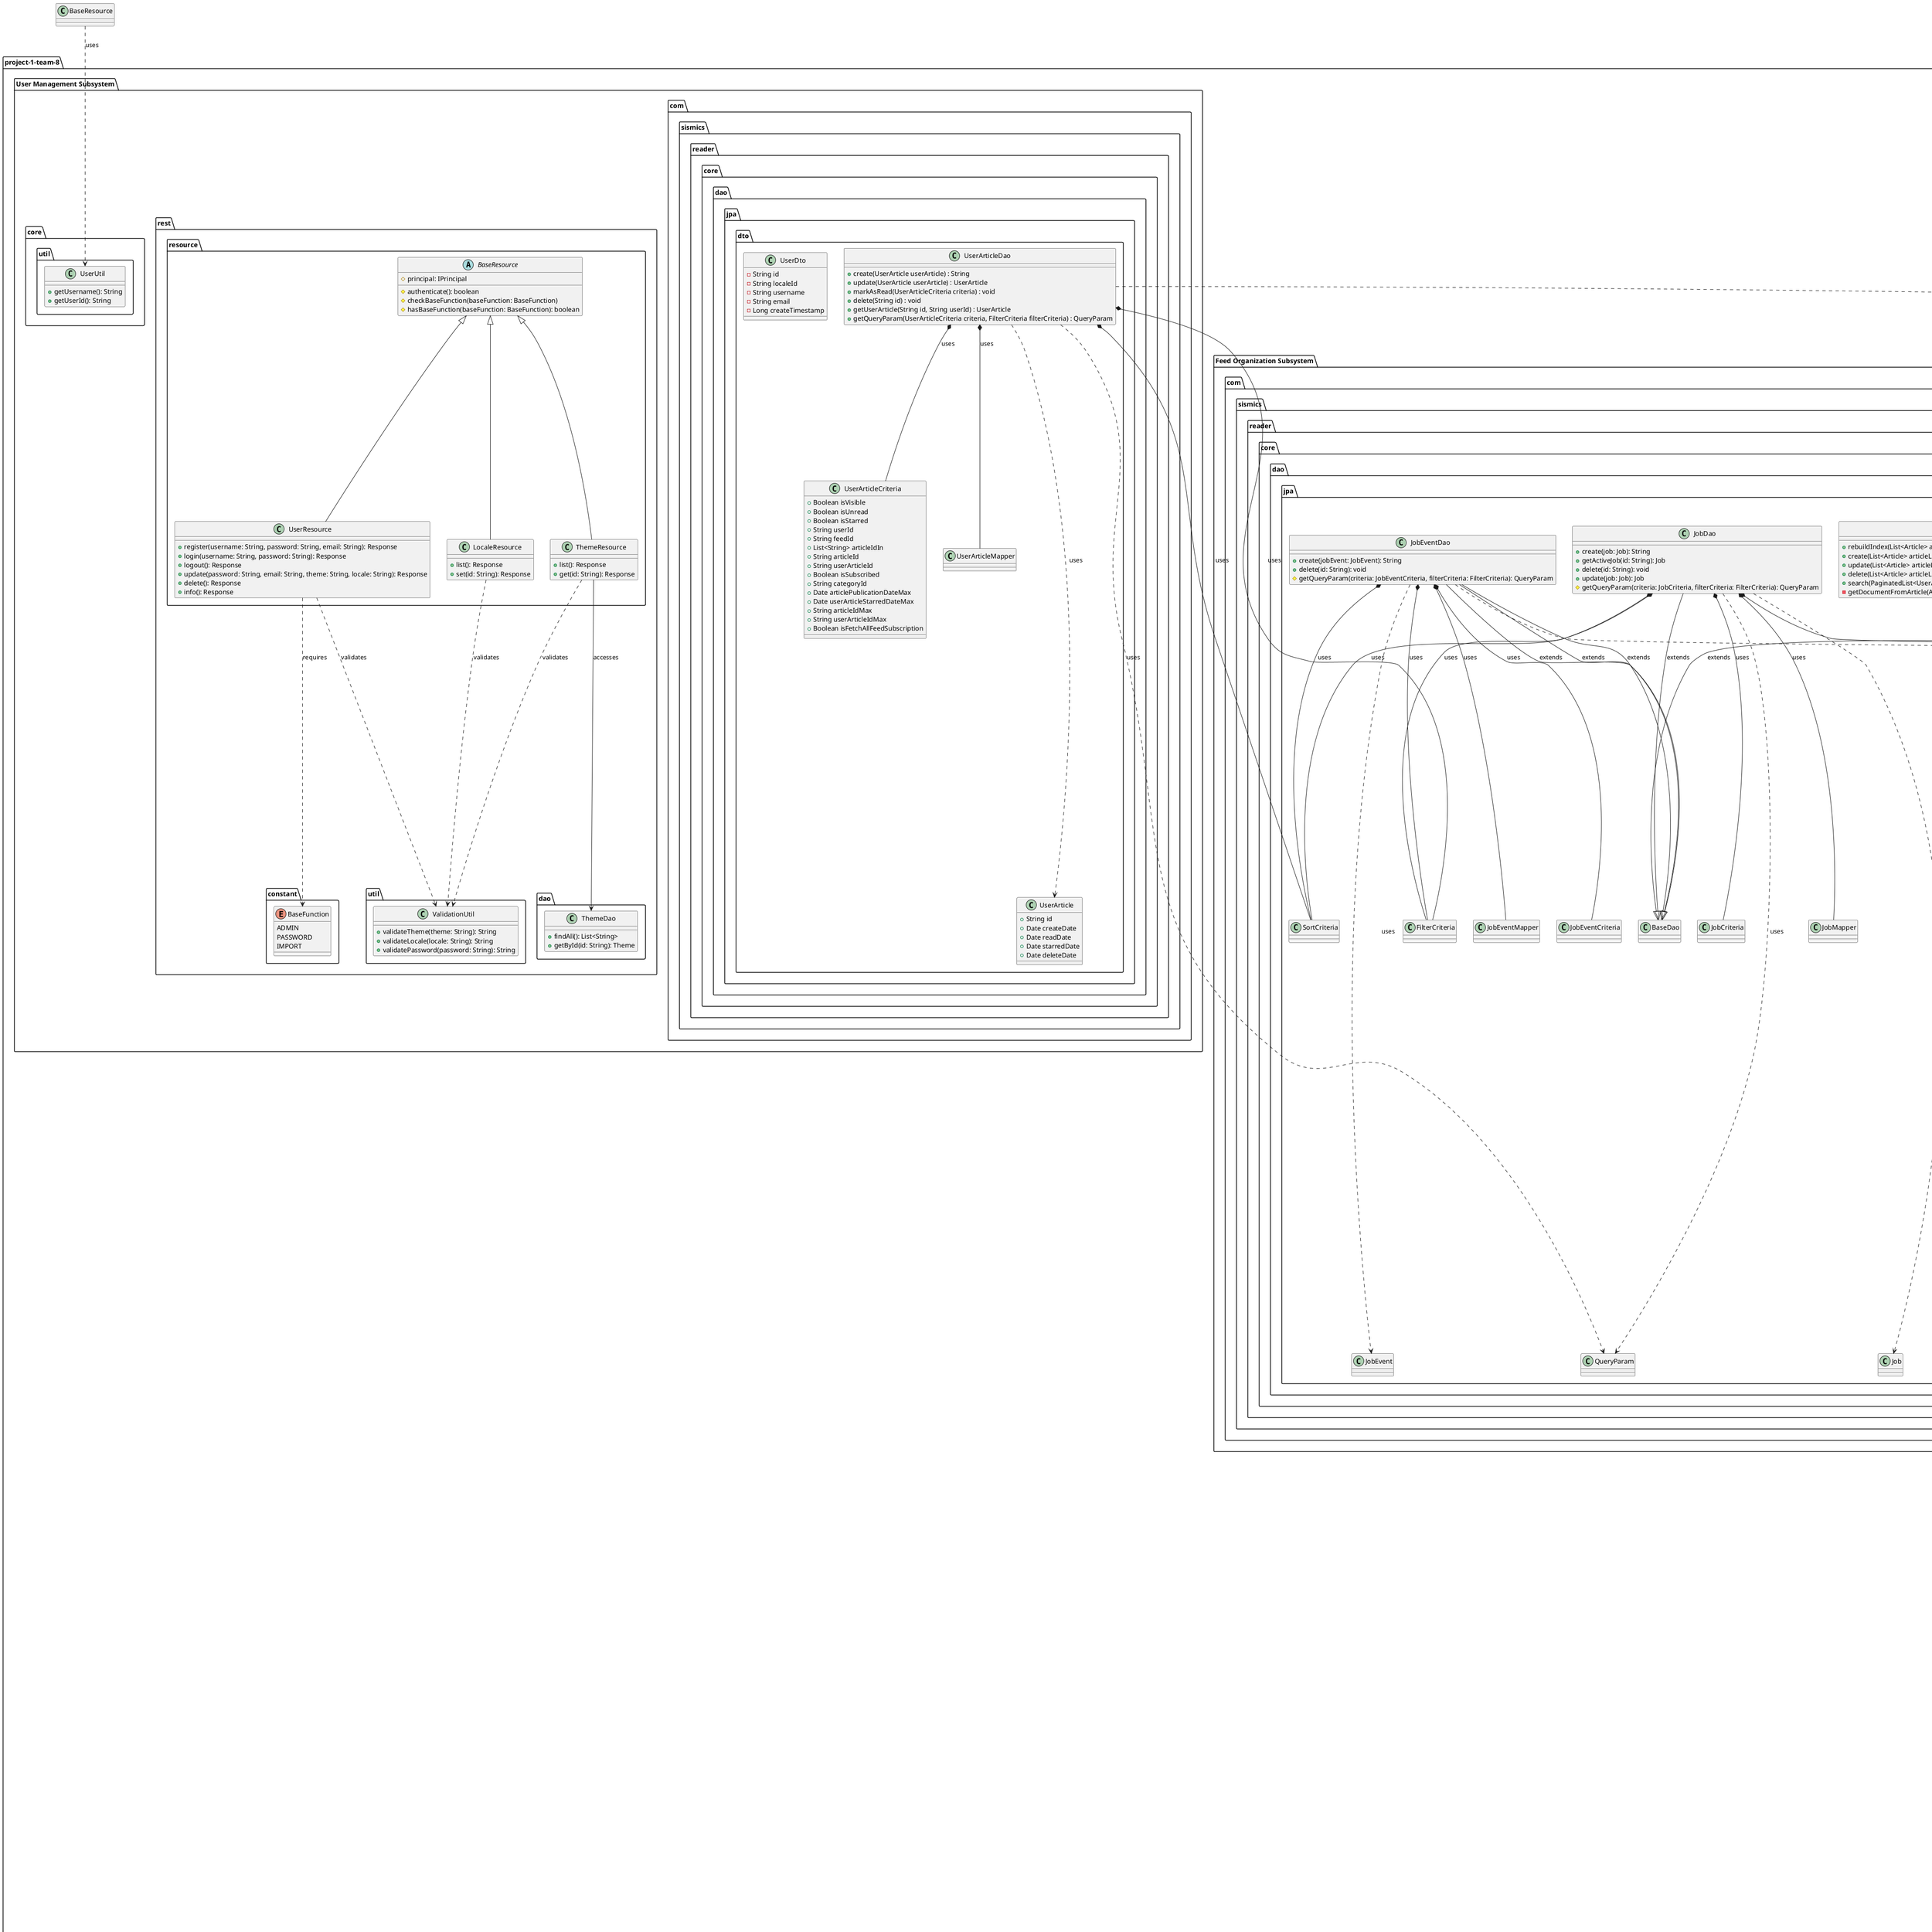 @startuml classdiagram

package "project-1-team-8" {
    package "Subscription and Content Subsystem" {
    package "com.sismics.reader.core.dao.jpa.dto"{
    class FeedDto {
    - String id
    - String rssUrl

    ' + String getId()
    ' + void setId(String id)
    ' + String getRssUrl()
    ' + void setRssUrl(String rssUrl)
    }
    class FeedSubscriptionDto {
    - id : String
    - feedSubscriptionTitle : String
    - feedTitle : String
    - userId : String
    - feedId : String
    - feedRssUrl : String
    - feedUrl : String
    - feedDescription : String
    - unreadUserArticleCount : int
    - synchronizationFailCount : int
    - createDate : Date
    - categoryId : String
    - categoryParentId : String
    - categoryName : String
    - categoryFolded : boolean

    ' + getId() : String
    ' + setId(String id) : void
    ' + getFeedSubscriptionTitle() : String 
    ' + setFeedSubscriptionTitle(String feedSubscriptionTitle) : void 
    ' + getFeedTitle() : String 
    ' + setFeedTitle(String feedTitle) : void 
    ' + getUserId() : String
    ' + setUserId(String userId) : void 
    ' + getFeedId() : String
    ' + setFeedId(String feedId) : void
    ' + getFeedRssUrl() : String
    ' + setFeedRssUrl(String feedRssUrl) : void
    ' + getFeedUrl() : String 
    ' + setFeedUrl(String feedUrl) : void 
    ' + getFeedDescription() : String 
    ' + setFeedDescription(String feedDescription) : void 
    ' + getUnreadUserArticleCount() : int
    ' + setUnreadUserArticleCount(Integer unreadUserArticleCount) : void
    ' + getSynchronizationFailCount() : int
    ' + setSynchronizationFailCount(Integer synchronizationFailCount) : void
    ' + getCreateDate() : Date
    ' + setCreateDate(Date createDate) : void
    ' + getCategoryId() : String
    ' + setCategoryId(String categoryId) : void
    ' + getCategoryParentId() : String
    ' + setCategoryParentId(String categoryParentId) : void
    ' + getCategoryName() : String
    ' + setCategoryName(String categoryName) : void
    ' + isCategoryFolded() : boolean
    ' + setCategoryFolded(boolean categoryFolded) : void
}
class JobDto {
    - String id
    - String name
    - String userId
    - Long createTimestamp
    - Long startTimestamp
    - Long endTimestamp

    ' + String getId()
    ' + void setId(String id)
    ' + String getName()
    ' + void setName(String name)
    ' + String getUserId()
    ' + void setUserId(String userId)
    ' + Long getCreateTimestamp()
    ' + void setCreateTimestamp(Long createTimestamp)
    ' + Long getStartTimestamp()
    ' + void setStartTimestamp(Long startTimestamp)
    ' + Long getEndTimestamp()
    ' + void setEndTimestamp(Long endTimestamp)
}
class JobEventDto {
    - id : String
    - name : String
    - value : String

    ' + getId(): String
    ' + setId(String id): void
    ' + getName(): String
    ' + setName(String name): void
    ' + getValue(): String
    ' + setValue(String value): void
}

class UserArticleDto {
    - id : String
    - readTimestamp : Long
    - starTimestamp : Long
    - feedTitle : String
    - feedSubscriptionId : String
    - feedSubscriptionTitle : String
    - articleId : String
    - articleUrl : String
    - articleGuid : String
    - articleTitle : String
    - articleCreator : String
    - articleDescription : String
    - articleCommentUrl : String
    - articleCommentCount : Integer
    - articleEnclosureUrl : String
    - articleEnclosureLength : Integer
    - articleEnclosureType : String
    - articlePublicationTimestamp : Long

    ' + getId(): String
    ' + setId(String id): void
    ' + getReadTimestamp(): Long
    ' + setReadTimestamp(Long readTimestamp): void
    ' + getStarTimestamp(): Long
    ' + setStarTimestamp(Long starTimestamp): void
    ' + getFeedTitle(): String
    ' + setFeedTitle(String feedTitle): void
    ' + getFeedSubscriptionId(): String
    ' + setFeedSubscriptionId(String feedSubscriptionId): void
    ' + getFeedSubscriptionTitle(): String
    ' + setFeedSubscriptionTitle(String feedSubscriptionTitle): void
    ' + getArticleId(): String
    ' + setArticleId(String articleId): void
    ' + getArticleUrl(): String
    ' + setArticleUrl(String articleUrl): void
    ' + getArticleGuid(): String
    ' + setArticleGuid(String articleGuid): void
    ' + getArticleTitle(): String
    ' + setArticleTitle(String articleTitle): void
    ' + getArticleCreator(): String
    ' + setArticleCreator(String articleCreator): void
    ' + getArticleDescription(): String
    ' + setArticleDescription(String articleDescription): void
    ' + getArticleCommentUrl(): String
    ' + setArticleCommentUrl(String articleCommentUrl): void
    ' + getArticleCommentCount(): Integer
    ' + setArticleCommentCount(Integer articleCommentCount): void
    ' + getArticleEnclosureUrl(): String
    ' + setArticleEnclosureUrl(String articleEnclosureUrl): void
    ' + getArticleEnclosureLength(): Integer
    ' + setArticleEnclosureLength(Integer articleEnclosureLength): void
    ' + getArticleEnclosureType(): String
    ' + setArticleEnclosureType(String articleEnclosureType): void
    ' + getArticlePublicationTimestamp(): Long
    ' + setArticlePublicationTimestamp(Long articlePublicationTimestamp): void
    }
    class ArticleDto {
    - id : String
    - url : String
    - guid : String
    - title : String
    - creator : String
    - description : String
    - commentUrl : String
    - commentCount : int
    - enclosureUrl : String
    - nclosureCount : int
    - enclosureType : String
    - publicationDate : Date
    - createDate : Date
    - feedId : String
    ' + getId() : String
    ' + etId(String id) : void
    ' + getUrl() : String
    ' + setUrl(String url) : void
    ' + getGuid() : String
    ' + setGuid(String guid) : void
    ' + getTitle() : String
    ' + setTitle(String title) : void
    ' + getCreator() : String
    ' + setCreator(String creator) : void
    ' + getDescription() : String
    ' + setDescription(String description) : void
    ' + getCommentUrl() : String
    ' + setCommentUrl(String commentUrl) : void
    ' + getCommentCount() : int
    ' + setCommentCount(Integer commentCount) : void
    ' + getEnclosureUrl() : String
    ' + setEnclosureUrl(String enclosureUrl) : void
    ' + getEnclosureCount() : int
    ' + setEnclosureCount(Integer enclosureCount) : void
    ' + setEnclosureType(String enclosureType) : void
    ' + getPublicationDate() : Date
    ' + setPublicationDate(Date publicationDate) : void
    ' + getCreateDate() : Date
    ' + setCreateDate(Date createDate) : void
    ' + getFeedId() : String
    ' + setFeedId(String feedId) : void
    }
    }
    package com.sismics.reader.core.dao.file.json {
    class Feed {
        - String url
        - String baseUri
        - String language
        + setUrl(String url): void
        + setBaseUri(String baseUri): void
        + setLanguage(String language): void
        + void setRssUrl(String rssUrl)
        + void setTitle(String title)
        + void setUrl(String url)
    }
    package com.sismics.reader.core.dao.file.opml {
    class Outline {
        + void setText(String text)
        + void setTitle(String title)
        + void setXmlUrl(String xmlUrl)
        + void setHtmlUrl(String htmlUrl)
        + void setType(String type)
        + List<Outline> getOutlineList()
    }
    class OpmlFlattener {
        + {static} flatten(List<Outline> outlineList) : Map<String, List<Outline>> 
        - {static} flatten(List<Outline> outlineTree, Map<String, List<Outline>> outlineMap, String prefix) : void
        - {static} getPrefix(Outline outline, String prefix) : String
    }
    ' class outline is not shown in diagram as it has only getter and setter methods which are required for the 
    ' implementation 
    class OpmlReader extends DefaultHandler {
        - content : String 
        - rootOutline : Outline
        - currentOutline : Outline 
        ' - Element { UNKNOWN, OPML, BODY, OUTLINE } : enum 
        - currentElement : Element
        - elementStack : Stack<Element>
        - outlineStack : Stack<Outline> 
        + OpmlReader() : void 
        + read(InputStream is) : void
        + getOutlineList() : List<Outline>
        + startElement(String uri, String localName, String qName, Attributes attributes) : void
        + endElement(String uri, String localName, String qName) : void
        + characters(char[] ch, int start, int length) : void
        - pushElement(Element newElement) : void
        - popElement() : void
    }
    class Outline {
        - text : String 
        - title : String
        - type : String
        - xmlUrl : String
        - htmlUrl : String
        - outlineList : List<Outline>
        + Outline() : void
        + getText() : String
        + setText(String text) : void
        + getTitle() : String
        + setTitle(String title) : void
        + getType() : String
        + setType(String type) : void
        + getXmlUrl() : String
        + setXmlUrl(String xmlUrl) : void
        + getHtmlUrl() : String
        + setHtmlUrl(String htmlUrl) : void
        + getOutlineList() : List<Outline>
        }
    }
    interface StarredArticleImportedListener {
        + onStarredArticleImported(StarredArticleImportedEvent event) : void
    }
        class StarredReader {
        ' - {static}  log : Logger for implementation not needed for the subsysytem
        - StarredArticleImportedListener : starredArticleImportedListener
        + read(InputStream is) : void
        + setStarredArticleListener(StarredArticleImportedListener starredArticleListener) : void
    }
    StarredReader ...> Feed : feed
    StarredReader ...> Article : article
    StarredReader <-- "1" StarredArticleImportedListener : listens to
    StarredArticleImportedEvent ...> Feed : uses
    StarredArticleImportedEvent ...> Article : uses
    class StarredArticleImportedEvent {
        - Feed: feed
        - Article: article
        + getFeed() : Feed
        + setFeed(Feed feed) : void
        + getArticle() : Article
        + setArticle(Article article) : void
        }
    class Article {
        - String guid
        - String url
        - String title
        - String description
        - String enclosureUrl
        - Integer enclosureLength
        - String enclosureType
        + setGuid(String guid): void
        + setEnclosureUrl(String enclosureUrl): void
        + setEnclosureLength(Integer enclosureLength): void
        + setEnclosureType(String enclosureType): void
        + String getGuid()
        + void setGuid(String guid)
        + String getUrl()
        + String getTitle()
        + String getDescription()
        + void setTitle(String title)
        + void setPublicationDate(Date publicationDate)
        + void setUrl(String url)
        + void setDescription(String description)
    }
    }
        package "core.service" {
            class FeedService {
                + synchronizeAllFeeds(): void
                + synchronize(url: String): Feed
                + startUp(): void
                + shutDown(): void
                + runOneIteration(): void
                - parseFeedOrPage(url: String): RssReader
                - completeArticleList(articleList: List): void
                # scheduler(): Scheduler
            }
        }
        package com.sismics.reader.core.dao.file.rss {
    class AtomArticleCommentUrlGuesserStrategy {
        + guess(List<AtomLink> atomLinkList) : String
    }
    class AtomLink {
        - rel : String
        - type : String
        - href : String

        + AtomLink(String rel, String type, String href)
        + getRel() : String
        + setRel(String rel) : void
        + getHref() : String
        + setHref(String href) : void
        + getType() : String
        + setType(String type) : void
    }
    class AtomArticleUrlGuesserStrategy {
        + guess(List<AtomLink> atomLinkList) : String
    }
    AtomUrlGuesserStrategy ...> "uses" AtomLink
    AtomArticleUrlGuesserStrategy ...> "uses" AtomLink
    ' Atomlink class is not shown in diagram as it has only getter and setter methods which are required essentially user defined data types.
    class AtomUrlGuesserStrategy {
        + guessSiteUrl(List<AtomLink> atomLinkList) : String
        + guessFeedUrl(List<AtomLink> atomLinkList) : String
    }
    class GuidFixer {
        + {static} fixGuid(Article article) : void
    }
    GuidFixer ...> Article : uses
    class RssReader extends DefaultHandler{
    ' - {static} log : Logger
    - {static} DF_RSS : DateTimeFormatter
    - {static} DF_ATOM : DateTimeFormatter
    - {static} DF_DC : DateTimeFormatter
    - content : String
    - feed : Feed
    - article : Article
    - articleList : List<Article>
    - atomLinkList : List<AtomLink>
    - atomArticleLinkList : List<AtomLink>
    - fatalErrorCount : int
    - {static}  URI_XML : String
    - {static}  URI_ATOM :  String
    - {static}  URI_RDF : String
    - {static}  URI_SLASH : String
    - {static}  URI_DC : String
    - {static}  URI_CONTENT : String
    - {static}  URI_THREAD : String
    - feedType : FeedType
    - currentElement : Element
    - elementStack : Stack<Element>
    - {static} FATAL_ERROR_MAX : int
    ' - enum FeedType { RSS, ATOM, RDF }
    ' - enum Element {
    '     UNKNOWN, RSS, RSS_CHANNEL, RSS_TITLE, RSS_LINK,
    '     RSS_DESCRIPTION, RSS_LANGUAGE, ITEM, ITEM_TITLE,
    '     ITEM_GUID, ITEM_LINK, ITEM_COMMENTS, ITEM_SLASH_COMMENTS,
    '     ITEM_DESCRIPTION, ITEM_DC_CREATOR, ITEM_DC_DATE,
    '     ITEM_PUB_DATE, ITEM_CONTENT_ENCODED, ITEM_ENCLOSURE,
    '     FEED, ATOM_TITLE, ATOM_SUBTITLE, ATOM_LINK,
    '     ATOM_ID, ATOM_UPDATED, ENTRY, ENTRY_TITLE,
    '     ENTRY_LINK, ENTRY_UPDATED, ENTRY_ID, ENTRY_SUMMARY,
    '     ENTRY_CONTENT, ENTRY_AUTHOR, AUTHOR_NAME, RDF
    ' }
    'override methods
    + readRssFeed(InputStream is): void
    + startElement(String uri, String localName, String qName, Attributes attributes): void
    + endElement(String uri, String localName, String qName): void
    - pushElement(Element newElement): void
    - popElement(): void
    - validateFeed(): void
    - fixGuid(): void
    + characters(char[] ch, int start, int length): void
    + fatalError(SAXParseException e): Exception
    'should I include this?
    }
    RssReader ...> Feed : uses
    RssReader ...> Article : uses
    class XmlReader {
    - {static} HEADER_SIZE : int
    - internalInputStreamReader : InputStreamReader
    + XmlReader(InputStream in, String defaultEnc) <<not constructor>>
    + close(): void
    + read(char[] cbuf, int off, int len): int
    }
    ' removed articledto as it has only getter and setter methods 
    ' and feeddto as it has only getter and setter methods   
    ' removed jobdto as it has only getter and setter methods
    ' removed jobeventdto as it has only getter and setter methods
    ' removed UserArticleDto as it has only getter and setter methods
    ' removed UserDto as it has only getter and setter methods
    class ReaderStandardAnalyzer {
    + {static} int DEFAULT_MAX_TOKEN_LENGTH = 255
    - int maxTokenLength
    + {static} CharArraySet STOP_WORDS_SET

    + ReaderStandardAnalyzer(Version matchVersion, CharArraySet stopWords)
    + ReaderStandardAnalyzer(Version matchVersion)
    + ReaderStandardAnalyzer(Version matchVersion, Reader stopwords) throws IOException
    + setMaxTokenLength(int length): void
    + getMaxTokenLength(): int
    + createComponents(String fieldName, Reader reader): TokenStreamComponents
    + initReader(String fieldName, Reader reader): Reader
    }

}
        package "rest.resource" {
            class SubscriptionResource extends BaseResource {
                + list(unread: boolean): Response
                + get(id: String, unread: boolean, limit: Integer, afterArticle: String): Response
                + add(url: String, title: String): Response
                + update(id: String, title: String, categoryId: String, order: Integer): Response
                + delete(id: String): Response
                + importFile(fileBodyPart: FormDataBodyPart): Response
                + export(): Response
                + favicon(id: String): Response
            }

            class ArticleResource extends BaseResource {
                + read(id: String): Response
                + readMultiple(idList: List<String>): Response
                + unread(id: String): Response
                + unreadMultiple(idList: List<String>): Response
            }

            class AllResource extends BaseResource {
                + get(unread: boolean, limit: Integer, afterArticle: String): Response
                + read(): Response
            }
        }

        package "rest.assembler" {
            class ArticleAssembler {
                + asJson(article: UserArticleDto): JSONObject
            }
        }
    }

    package "Feed Organization Subsystem" {
        package "core.service" {
            class IndexingService {
                - directory: Directory
                - directoryReader: DirectoryReader
                - luceneStorageConfig: String
                + startUp(): void
                + shutDown(): void
                + searchArticles(userId: String, searchQuery: String, offset: Integer, limit: Integer): PaginatedList<UserArticleDto>
                + rebuildIndex(): void
                + getDirectory(): Directory
                + getDirectoryReader(): DirectoryReader
            }
        }
    package com.sismics.reader.core.dao.jpa {
        class UserDao {
        #getQueryParam(UserCriteria criteria, FilterCriteria filterCriteria) : QueryParam 
        +authenticate(String username, String password) : String
        +create(User user) : User
        +update(User user) : User 
        +updatePassword(User user) : User 
        +getById(String id) : User
        +getActiveByUsername(String username) : User
        +getActiveByPasswordResetKey(String passwordResetKey) : User
        +delete(String username) : void
        #hashPassword(String password) : String
    }
    UserDao --|> BaseDao : extends
    UserDao *-- Constants : uses
    UserDao *-- UserCriteria : uses
    UserDao ...> User : uses
    UserDao ...> UserDto : uses
    UserDao *-- UserMapper : uses
    class JobDao {
        + create(job: Job): String
        + getActiveJob(id: String): Job
        + delete(id: String): void
        + update(job: Job): Job
        # getQueryParam(criteria: JobCriteria, filterCriteria: FilterCriteria): QueryParam
    }

    JobDao --|> BaseDao : extends
    JobDao *-- JobDto : uses
    JobDao *-- JobCriteria : uses
    JobDao *-- JobMapper : uses
    JobDao ...> Job : uses
    JobDao *-- SortCriteria : uses
    JobDao *-- FilterCriteria : uses
    JobDao ...> QueryParam : uses
    class JobEventDao {
        + create(jobEvent: JobEvent): String
        + delete(id: String): void
        # getQueryParam(criteria: JobEventCriteria, filterCriteria: FilterCriteria): QueryParam
    }
    JobEventDao --|> BaseDao : extends
    JobEventDao *-- JobEventCriteria : uses
    JobEventDao ...> JobEvent : uses
    JobEventDao ...> JobEventDto : uses
    JobEventDao --|> BaseDao : extends
    JobEventDao *-- JobEventMapper : uses
    JobEventDao *-- SortCriteria : uses
    JobEventDao *-- FilterCriteria : uses
    class RoleBaseFunctionDao {
        +findByRoleId(String roleId) : List<String> 
    }
    class ArticleDao {
    + rebuildIndex(List<Article> articleList): void
    + create(List<Article> articleList): void
    + update(List<Article> articleList): void
    + delete(List<Article> articleList): void
    + search(PaginatedList<UserArticleDto> paginatedList, String searchQuery): Map<String, Article>
    - getDocumentFromArticle(Article article): Document
}
    class FeedSynchronizationDao {
        + create(feedSynchronization: FeedSynchronization): String
        + deleteOldFeedSynchronization(feedId: String, minutes: int): void
        + findByFeedId(feedId: String): List<FeedSynchronization>
    }
    FeedSynchronizationDao ...> FeedSynchronisation : uses
    class LocaleDao {
        + getById(id: String): Locale
        + findAll(): List<Locale>
    }
    LocaleDao ...> Locale : uses
        }
        package "rest.resource" {
            class CategoryResource extends BaseResource {
                + list(): Response
                + add(name: String): Response
                + update(id: String, name: String, order: Integer, folded: Boolean): Response
                + delete(id: String): Response
                + read(id: String): Response
            }

            class StarredResource extends BaseResource {
                + get(limit: Integer, afterArticle: String): Response
                + star(id: String): Response
                + unstar(id: String): Response
                + starMultiple(idList: List<String>): Response
                + unstarMultiple(idList: List<String>): Response
            }

            class SearchResource extends BaseResource {
                + get(query: String, limit: Integer, offset: Integer): Response
            }

            class JobResource extends BaseResource {
                + delete(id: String): Response
            }
        }

        package "core.util" {
            class LuceneUtil {
                + optimize(directory: Directory): void
                + buildIndex(directory: Directory): void
            }
        }
    }

    package "User Management Subsystem" {
    package "com.sismics.reader.core.dao.jpa.dto"{
    class UserArticleDao {
    + create(UserArticle userArticle) : String 
    + update(UserArticle userArticle) : UserArticle 
    + markAsRead(UserArticleCriteria criteria) : void
    + delete(String id) : void
    + getUserArticle(String id, String userId) : UserArticle 
    + getQueryParam(UserArticleCriteria criteria, FilterCriteria filterCriteria) : QueryParam 
    }
    JobEventDao --|> BaseDao : extends
    UserArticleDao ...> UserArticleDto : uses
    UserArticleDao *-- UserArticleCriteria : uses
    UserArticleDao *-- UserArticleMapper : uses
    UserArticleDao ...> UserArticle : uses
    UserArticleDao *-- SortCriteria : uses
    UserArticleDao *-- FilterCriteria : uses
    UserArticleDao ...> QueryParam : uses
    class UserArticle {
    + String id
    + Date createDate
    + Date readDate
    + Date starredDate
    + Date deleteDate
}

class UserArticleCriteria {
    + Boolean isVisible
    + Boolean isUnread
    + Boolean isStarred
    + String userId
    + String feedId
    + List<String> articleIdIn
    + String articleId
    + String userArticleId
    + Boolean isSubscribed
    + String categoryId
    + Date articlePublicationDateMax
    + Date userArticleStarredDateMax
    + String articleIdMax
    + String userArticleIdMax
    + Boolean isFetchAllFeedSubscription
}
}
        package "com.sismics.reader.core.dao.jpa.dto"{
            class UserDto {
            - String id
            - String localeId
            - String username
            - String email
            - Long createTimestamp

            ' + getId(): String
            ' + setId(String id): void
            ' + getLocaleId(): String
            ' + setLocaleId(String localeId): void
            ' + getUsername(): String
            ' + setUsername(String username): void
            ' + getEmail(): String
            ' + setEmail(String email): void
            ' + getCreateTimestamp(): Long
            ' + setCreateTimestamp(Long createTimestamp): void
        }   
        }
        package "rest.resource" {
            abstract class BaseResource {
                # authenticate(): boolean
                # checkBaseFunction(baseFunction: BaseFunction)
                # principal: IPrincipal
                # hasBaseFunction(baseFunction: BaseFunction): boolean
            }

            class UserResource extends BaseResource {
                + register(username: String, password: String, email: String): Response
                + login(username: String, password: String): Response
                + logout(): Response
                + update(password: String, email: String, theme: String, locale: String): Response
                + delete(): Response
                + info(): Response
            }

            class ThemeResource extends BaseResource {
                + list(): Response
                + get(id: String): Response
            }

            class LocaleResource extends BaseResource {
                + list(): Response
                + set(id: String): Response
            }
        }

        package "rest.constant" {
            enum BaseFunction {
                ADMIN
                PASSWORD
                IMPORT
            }
        }

        package "rest.util" {
            class ValidationUtil {
                + validateTheme(theme: String): String
                + validateLocale(locale: String): String
                + validatePassword(password: String): String
            }
        }

        package "rest.dao" {
            class ThemeDao {
                + findAll(): List<String>
                + getById(id: String): Theme
            }
        }

        package "core.util" {
            class UserUtil {
                + getUsername(): String
                + getUserId(): String
            }
        }
    }
}

' Cross-subsystem relationships
SubscriptionResource ..> CategoryResource: "organizes feeds into"
SearchResource ..> ArticleResource: "searches"
StarredResource ..> ArticleResource: "bookmarks"
UserResource ..> BaseFunction: "requires"
ArticleResource ..> ArticleAssembler: "formats"
UserResource ..> ValidationUtil: "validates"
ThemeResource ..> ValidationUtil: "validates"
ThemeResource --> ThemeDao: "accesses"
LocaleResource ..> ValidationUtil: "validates"
SearchResource ..> IndexingService: "uses"
BaseResource ..> UserUtil: "uses"

@enduml